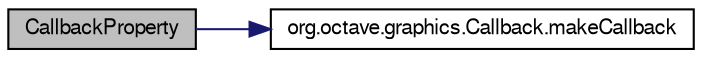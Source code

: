 digraph G
{
  edge [fontname="FreeSans",fontsize="10",labelfontname="FreeSans",labelfontsize="10"];
  node [fontname="FreeSans",fontsize="10",shape=record];
  rankdir="LR";
  Node1 [label="CallbackProperty",height=0.2,width=0.4,color="black", fillcolor="grey75", style="filled" fontcolor="black"];
  Node1 -> Node2 [color="midnightblue",fontsize="10",style="solid",fontname="FreeSans"];
  Node2 [label="org.octave.graphics.Callback.makeCallback",height=0.2,width=0.4,color="black", fillcolor="white", style="filled",URL="$classorg_1_1octave_1_1graphics_1_1_callback.html#a20617d753aacc61937ea4d339f792905"];
}
